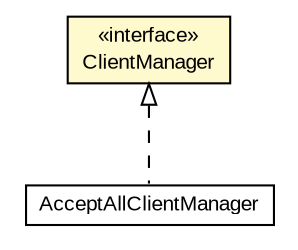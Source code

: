 #!/usr/local/bin/dot
#
# Class diagram 
# Generated by UMLGraph version R5_6-24-gf6e263 (http://www.umlgraph.org/)
#

digraph G {
	edge [fontname="arial",fontsize=10,labelfontname="arial",labelfontsize=10];
	node [fontname="arial",fontsize=10,shape=plaintext];
	nodesep=0.25;
	ranksep=0.5;
	// net.trajano.openidconnect.sample.AcceptAllClientManager
	c3396 [label=<<table title="net.trajano.openidconnect.sample.AcceptAllClientManager" border="0" cellborder="1" cellspacing="0" cellpadding="2" port="p" href="../../sample/AcceptAllClientManager.html">
		<tr><td><table border="0" cellspacing="0" cellpadding="1">
<tr><td align="center" balign="center"> AcceptAllClientManager </td></tr>
		</table></td></tr>
		</table>>, URL="../../sample/AcceptAllClientManager.html", fontname="arial", fontcolor="black", fontsize=10.0];
	// net.trajano.openidconnect.provider.spi.ClientManager
	c3418 [label=<<table title="net.trajano.openidconnect.provider.spi.ClientManager" border="0" cellborder="1" cellspacing="0" cellpadding="2" port="p" bgcolor="lemonChiffon" href="./ClientManager.html">
		<tr><td><table border="0" cellspacing="0" cellpadding="1">
<tr><td align="center" balign="center"> &#171;interface&#187; </td></tr>
<tr><td align="center" balign="center"> ClientManager </td></tr>
		</table></td></tr>
		</table>>, URL="./ClientManager.html", fontname="arial", fontcolor="black", fontsize=10.0];
	//net.trajano.openidconnect.sample.AcceptAllClientManager implements net.trajano.openidconnect.provider.spi.ClientManager
	c3418:p -> c3396:p [dir=back,arrowtail=empty,style=dashed];
}

